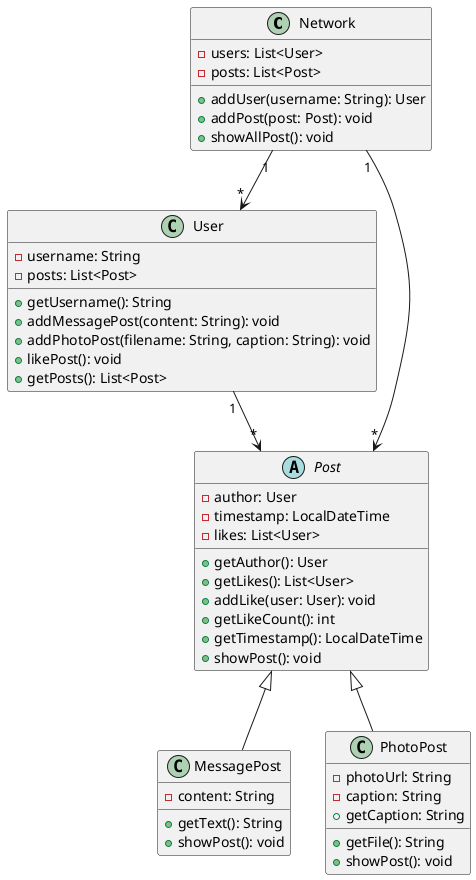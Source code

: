 @startuml Network App
 
class Network {
  - users: List<User>
  - posts: List<Post>
  + addUser(username: String): User
  + addPost(post: Post): void
  + showAllPost(): void
}

class User {
  - username: String
  - posts: List<Post>
  + getUsername(): String
  + addMessagePost(content: String): void
  + addPhotoPost(filename: String, caption: String): void
  + likePost(): void
  + getPosts(): List<Post>
}

abstract class Post {
  - author: User
  - timestamp: LocalDateTime
  - likes: List<User>
  + getAuthor(): User
  + getLikes(): List<User>
  + addLike(user: User): void
  + getLikeCount(): int
  + getTimestamp(): LocalDateTime
  + showPost(): void
}

class MessagePost {
  - content: String
  + getText(): String
  + showPost(): void
}

class PhotoPost {
  - photoUrl: String
  - caption: String
  + getFile(): String
  + getCaption: String
  + showPost(): void
}

Network "1" --> "*" User
Network "1" --> "*" Post
User "1" --> "*" Post
Post <|-- MessagePost
Post <|-- PhotoPost

@enduml
